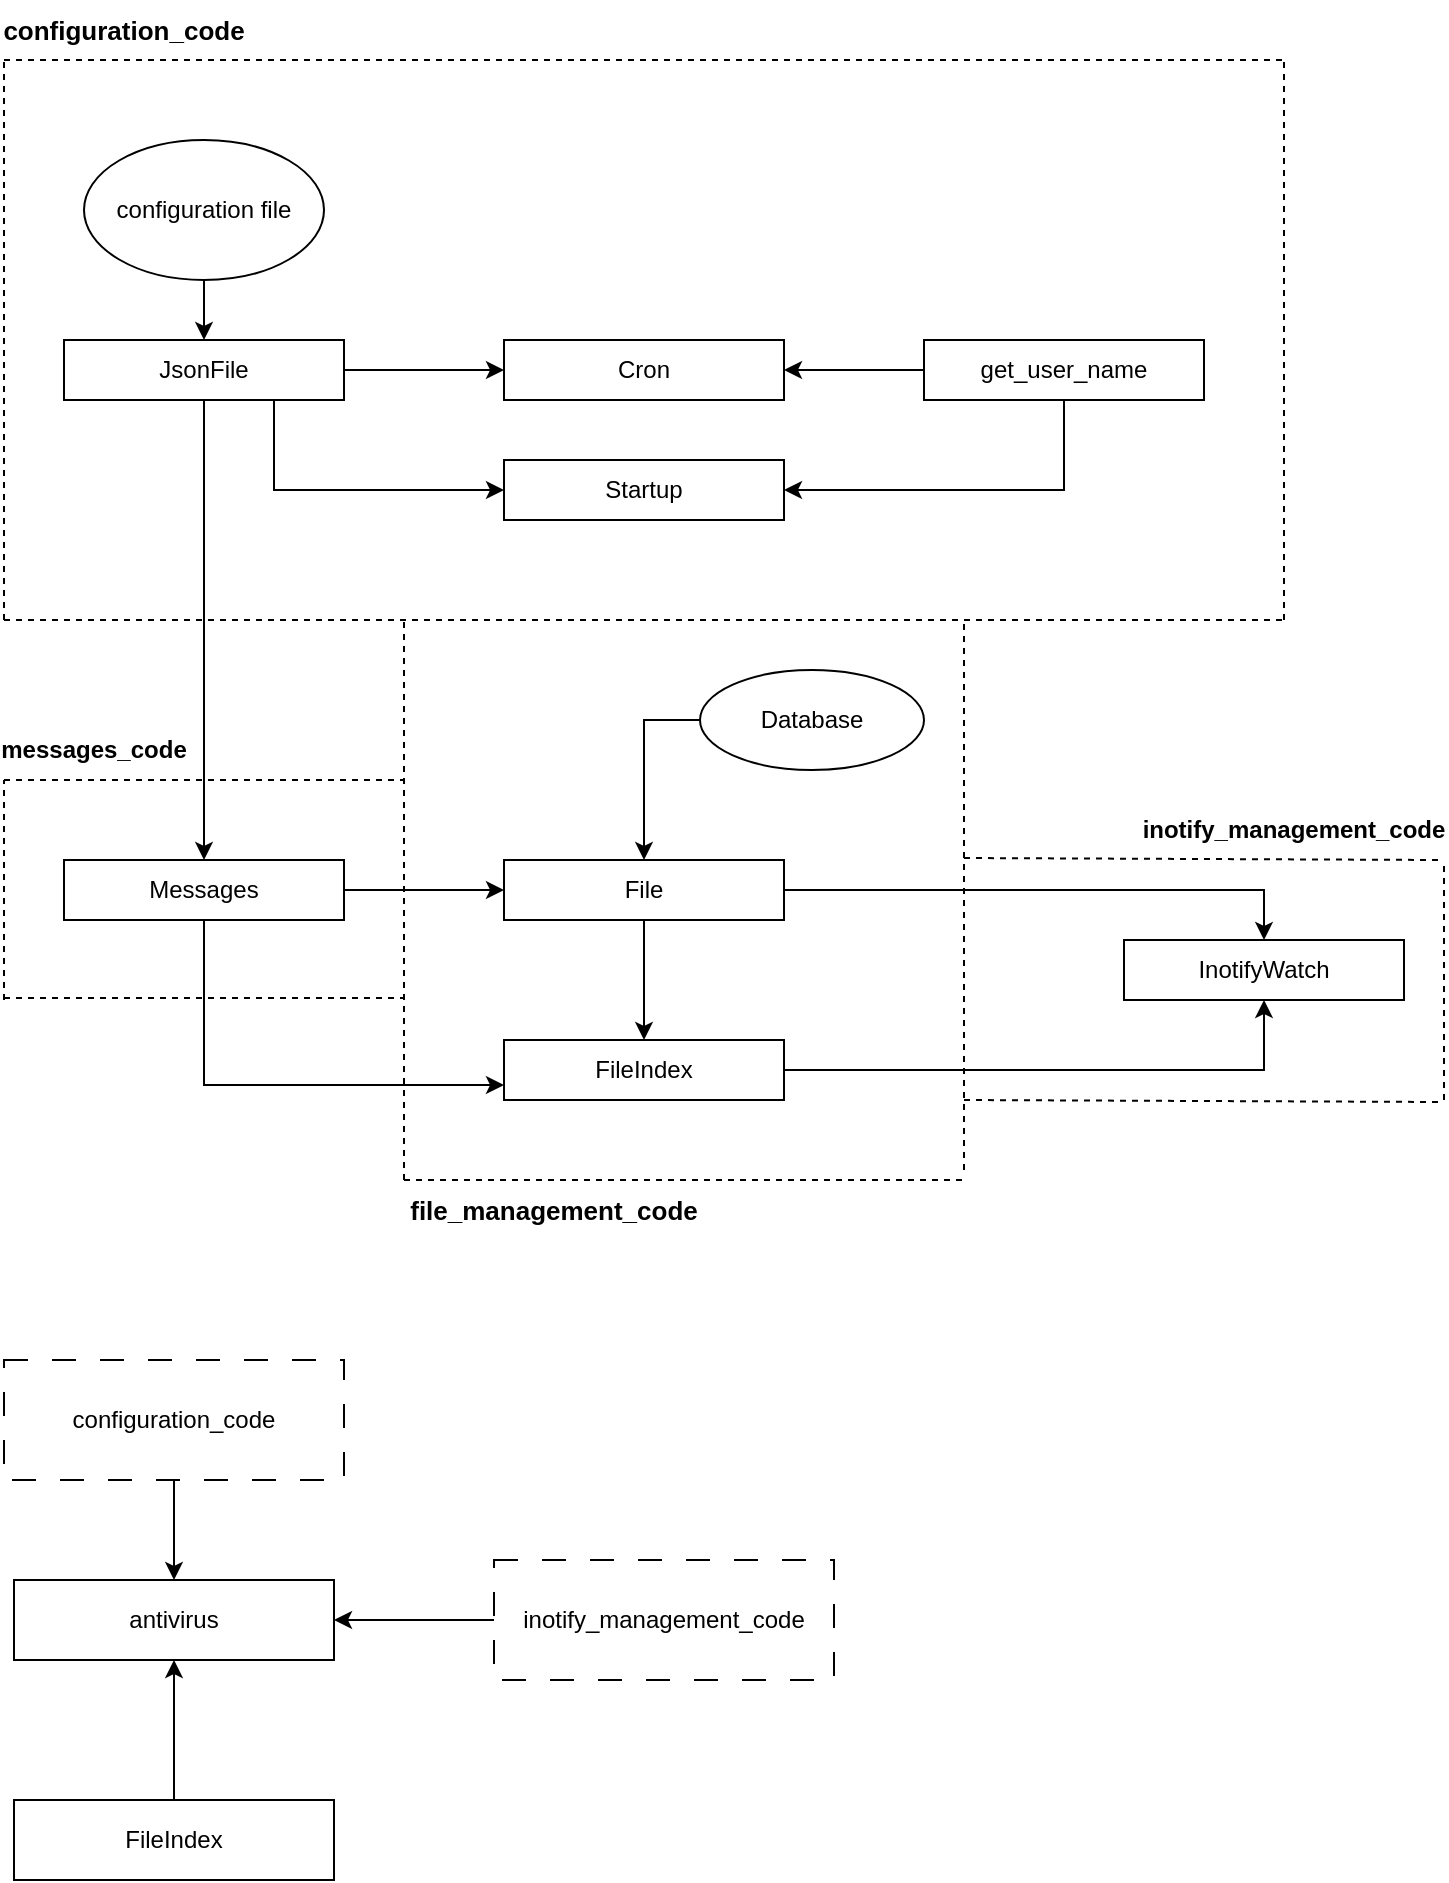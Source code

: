 <mxfile version="22.1.17" type="google">
  <diagram id="C5RBs43oDa-KdzZeNtuy" name="Page-1">
    <mxGraphModel dx="1434" dy="767" grid="1" gridSize="10" guides="1" tooltips="1" connect="1" arrows="1" fold="1" page="1" pageScale="1" pageWidth="827" pageHeight="1169" math="0" shadow="0">
      <root>
        <mxCell id="WIyWlLk6GJQsqaUBKTNV-0" />
        <mxCell id="WIyWlLk6GJQsqaUBKTNV-1" parent="WIyWlLk6GJQsqaUBKTNV-0" />
        <mxCell id="wd-Sl6ddA0uiSgcAs8QP-8" style="edgeStyle=orthogonalEdgeStyle;rounded=0;orthogonalLoop=1;jettySize=auto;html=1;entryX=0.5;entryY=0;entryDx=0;entryDy=0;" edge="1" parent="WIyWlLk6GJQsqaUBKTNV-1" source="wd-Sl6ddA0uiSgcAs8QP-0" target="wd-Sl6ddA0uiSgcAs8QP-5">
          <mxGeometry relative="1" as="geometry" />
        </mxCell>
        <mxCell id="wd-Sl6ddA0uiSgcAs8QP-0" value="&lt;div&gt;configuration file&lt;/div&gt;" style="ellipse;whiteSpace=wrap;html=1;" vertex="1" parent="WIyWlLk6GJQsqaUBKTNV-1">
          <mxGeometry x="80" y="90" width="120" height="70" as="geometry" />
        </mxCell>
        <mxCell id="wd-Sl6ddA0uiSgcAs8QP-12" style="edgeStyle=orthogonalEdgeStyle;rounded=0;orthogonalLoop=1;jettySize=auto;html=1;exitX=1;exitY=0.5;exitDx=0;exitDy=0;entryX=0;entryY=0.5;entryDx=0;entryDy=0;" edge="1" parent="WIyWlLk6GJQsqaUBKTNV-1" source="wd-Sl6ddA0uiSgcAs8QP-5" target="wd-Sl6ddA0uiSgcAs8QP-10">
          <mxGeometry relative="1" as="geometry" />
        </mxCell>
        <mxCell id="wd-Sl6ddA0uiSgcAs8QP-15" style="edgeStyle=orthogonalEdgeStyle;rounded=0;orthogonalLoop=1;jettySize=auto;html=1;exitX=0.75;exitY=1;exitDx=0;exitDy=0;entryX=0;entryY=0.5;entryDx=0;entryDy=0;" edge="1" parent="WIyWlLk6GJQsqaUBKTNV-1" source="wd-Sl6ddA0uiSgcAs8QP-5" target="wd-Sl6ddA0uiSgcAs8QP-11">
          <mxGeometry relative="1" as="geometry" />
        </mxCell>
        <mxCell id="wd-Sl6ddA0uiSgcAs8QP-29" style="edgeStyle=orthogonalEdgeStyle;rounded=0;orthogonalLoop=1;jettySize=auto;html=1;exitX=0.5;exitY=1;exitDx=0;exitDy=0;entryX=0.5;entryY=0;entryDx=0;entryDy=0;" edge="1" parent="WIyWlLk6GJQsqaUBKTNV-1" source="wd-Sl6ddA0uiSgcAs8QP-5" target="wd-Sl6ddA0uiSgcAs8QP-28">
          <mxGeometry relative="1" as="geometry" />
        </mxCell>
        <mxCell id="wd-Sl6ddA0uiSgcAs8QP-5" value="JsonFile" style="rounded=0;whiteSpace=wrap;html=1;" vertex="1" parent="WIyWlLk6GJQsqaUBKTNV-1">
          <mxGeometry x="70" y="190" width="140" height="30" as="geometry" />
        </mxCell>
        <mxCell id="wd-Sl6ddA0uiSgcAs8QP-13" style="edgeStyle=orthogonalEdgeStyle;rounded=0;orthogonalLoop=1;jettySize=auto;html=1;" edge="1" parent="WIyWlLk6GJQsqaUBKTNV-1" source="wd-Sl6ddA0uiSgcAs8QP-9" target="wd-Sl6ddA0uiSgcAs8QP-10">
          <mxGeometry relative="1" as="geometry" />
        </mxCell>
        <mxCell id="wd-Sl6ddA0uiSgcAs8QP-16" style="edgeStyle=orthogonalEdgeStyle;rounded=0;orthogonalLoop=1;jettySize=auto;html=1;exitX=0.5;exitY=1;exitDx=0;exitDy=0;entryX=1;entryY=0.5;entryDx=0;entryDy=0;" edge="1" parent="WIyWlLk6GJQsqaUBKTNV-1" source="wd-Sl6ddA0uiSgcAs8QP-9" target="wd-Sl6ddA0uiSgcAs8QP-11">
          <mxGeometry relative="1" as="geometry" />
        </mxCell>
        <mxCell id="wd-Sl6ddA0uiSgcAs8QP-9" value="&lt;div&gt;get_user_name&lt;/div&gt;" style="rounded=0;whiteSpace=wrap;html=1;" vertex="1" parent="WIyWlLk6GJQsqaUBKTNV-1">
          <mxGeometry x="500" y="190" width="140" height="30" as="geometry" />
        </mxCell>
        <mxCell id="wd-Sl6ddA0uiSgcAs8QP-10" value="Cron" style="rounded=0;whiteSpace=wrap;html=1;" vertex="1" parent="WIyWlLk6GJQsqaUBKTNV-1">
          <mxGeometry x="290" y="190" width="140" height="30" as="geometry" />
        </mxCell>
        <mxCell id="wd-Sl6ddA0uiSgcAs8QP-11" value="Startup" style="rounded=0;whiteSpace=wrap;html=1;" vertex="1" parent="WIyWlLk6GJQsqaUBKTNV-1">
          <mxGeometry x="290" y="250" width="140" height="30" as="geometry" />
        </mxCell>
        <mxCell id="wd-Sl6ddA0uiSgcAs8QP-20" value="" style="endArrow=none;dashed=1;html=1;rounded=0;" edge="1" parent="WIyWlLk6GJQsqaUBKTNV-1">
          <mxGeometry width="50" height="50" relative="1" as="geometry">
            <mxPoint x="40" y="330" as="sourcePoint" />
            <mxPoint x="40" y="50" as="targetPoint" />
          </mxGeometry>
        </mxCell>
        <mxCell id="wd-Sl6ddA0uiSgcAs8QP-21" value="" style="endArrow=none;dashed=1;html=1;rounded=0;" edge="1" parent="WIyWlLk6GJQsqaUBKTNV-1">
          <mxGeometry width="50" height="50" relative="1" as="geometry">
            <mxPoint x="680" y="330" as="sourcePoint" />
            <mxPoint x="680" y="50" as="targetPoint" />
          </mxGeometry>
        </mxCell>
        <mxCell id="wd-Sl6ddA0uiSgcAs8QP-22" value="" style="endArrow=none;dashed=1;html=1;rounded=0;" edge="1" parent="WIyWlLk6GJQsqaUBKTNV-1">
          <mxGeometry width="50" height="50" relative="1" as="geometry">
            <mxPoint x="40" y="50" as="sourcePoint" />
            <mxPoint x="680" y="50" as="targetPoint" />
          </mxGeometry>
        </mxCell>
        <mxCell id="wd-Sl6ddA0uiSgcAs8QP-23" value="" style="endArrow=none;dashed=1;html=1;rounded=0;" edge="1" parent="WIyWlLk6GJQsqaUBKTNV-1">
          <mxGeometry width="50" height="50" relative="1" as="geometry">
            <mxPoint x="40" y="330" as="sourcePoint" />
            <mxPoint x="680" y="330" as="targetPoint" />
          </mxGeometry>
        </mxCell>
        <mxCell id="wd-Sl6ddA0uiSgcAs8QP-24" value="&lt;b&gt;&lt;font style=&quot;font-size: 13px;&quot;&gt;configuration_code&lt;/font&gt;&lt;/b&gt;" style="text;html=1;strokeColor=none;fillColor=none;align=center;verticalAlign=middle;whiteSpace=wrap;rounded=0;" vertex="1" parent="WIyWlLk6GJQsqaUBKTNV-1">
          <mxGeometry x="40" y="20" width="120" height="30" as="geometry" />
        </mxCell>
        <mxCell id="wd-Sl6ddA0uiSgcAs8QP-27" style="edgeStyle=orthogonalEdgeStyle;rounded=0;orthogonalLoop=1;jettySize=auto;html=1;exitX=0;exitY=0.5;exitDx=0;exitDy=0;entryX=0.5;entryY=0;entryDx=0;entryDy=0;" edge="1" parent="WIyWlLk6GJQsqaUBKTNV-1" source="wd-Sl6ddA0uiSgcAs8QP-25" target="wd-Sl6ddA0uiSgcAs8QP-26">
          <mxGeometry relative="1" as="geometry" />
        </mxCell>
        <mxCell id="wd-Sl6ddA0uiSgcAs8QP-25" value="&lt;div&gt;Database&lt;/div&gt;" style="ellipse;whiteSpace=wrap;html=1;" vertex="1" parent="WIyWlLk6GJQsqaUBKTNV-1">
          <mxGeometry x="388" y="355" width="112" height="50" as="geometry" />
        </mxCell>
        <mxCell id="wd-Sl6ddA0uiSgcAs8QP-32" style="edgeStyle=orthogonalEdgeStyle;rounded=0;orthogonalLoop=1;jettySize=auto;html=1;exitX=0.5;exitY=1;exitDx=0;exitDy=0;" edge="1" parent="WIyWlLk6GJQsqaUBKTNV-1" source="wd-Sl6ddA0uiSgcAs8QP-26" target="wd-Sl6ddA0uiSgcAs8QP-31">
          <mxGeometry relative="1" as="geometry" />
        </mxCell>
        <mxCell id="wd-Sl6ddA0uiSgcAs8QP-38" style="edgeStyle=orthogonalEdgeStyle;rounded=0;orthogonalLoop=1;jettySize=auto;html=1;exitX=1;exitY=0.5;exitDx=0;exitDy=0;entryX=0.5;entryY=0;entryDx=0;entryDy=0;" edge="1" parent="WIyWlLk6GJQsqaUBKTNV-1" source="wd-Sl6ddA0uiSgcAs8QP-26" target="wd-Sl6ddA0uiSgcAs8QP-34">
          <mxGeometry relative="1" as="geometry" />
        </mxCell>
        <mxCell id="wd-Sl6ddA0uiSgcAs8QP-26" value="File" style="rounded=0;whiteSpace=wrap;html=1;" vertex="1" parent="WIyWlLk6GJQsqaUBKTNV-1">
          <mxGeometry x="290" y="450" width="140" height="30" as="geometry" />
        </mxCell>
        <mxCell id="wd-Sl6ddA0uiSgcAs8QP-30" style="edgeStyle=orthogonalEdgeStyle;rounded=0;orthogonalLoop=1;jettySize=auto;html=1;exitX=1;exitY=0.5;exitDx=0;exitDy=0;entryX=0;entryY=0.5;entryDx=0;entryDy=0;" edge="1" parent="WIyWlLk6GJQsqaUBKTNV-1" source="wd-Sl6ddA0uiSgcAs8QP-28" target="wd-Sl6ddA0uiSgcAs8QP-26">
          <mxGeometry relative="1" as="geometry" />
        </mxCell>
        <mxCell id="wd-Sl6ddA0uiSgcAs8QP-33" style="edgeStyle=orthogonalEdgeStyle;rounded=0;orthogonalLoop=1;jettySize=auto;html=1;exitX=0.5;exitY=1;exitDx=0;exitDy=0;entryX=0;entryY=0.75;entryDx=0;entryDy=0;" edge="1" parent="WIyWlLk6GJQsqaUBKTNV-1" source="wd-Sl6ddA0uiSgcAs8QP-28" target="wd-Sl6ddA0uiSgcAs8QP-31">
          <mxGeometry relative="1" as="geometry" />
        </mxCell>
        <mxCell id="wd-Sl6ddA0uiSgcAs8QP-28" value="Messages" style="rounded=0;whiteSpace=wrap;html=1;" vertex="1" parent="WIyWlLk6GJQsqaUBKTNV-1">
          <mxGeometry x="70" y="450" width="140" height="30" as="geometry" />
        </mxCell>
        <mxCell id="wd-Sl6ddA0uiSgcAs8QP-37" style="edgeStyle=orthogonalEdgeStyle;rounded=0;orthogonalLoop=1;jettySize=auto;html=1;exitX=1;exitY=0.5;exitDx=0;exitDy=0;entryX=0.5;entryY=1;entryDx=0;entryDy=0;" edge="1" parent="WIyWlLk6GJQsqaUBKTNV-1" source="wd-Sl6ddA0uiSgcAs8QP-31" target="wd-Sl6ddA0uiSgcAs8QP-34">
          <mxGeometry relative="1" as="geometry" />
        </mxCell>
        <mxCell id="wd-Sl6ddA0uiSgcAs8QP-31" value="&lt;div&gt;FileIndex&lt;/div&gt;" style="rounded=0;whiteSpace=wrap;html=1;" vertex="1" parent="WIyWlLk6GJQsqaUBKTNV-1">
          <mxGeometry x="290" y="540" width="140" height="30" as="geometry" />
        </mxCell>
        <mxCell id="wd-Sl6ddA0uiSgcAs8QP-34" value="InotifyWatch" style="rounded=0;whiteSpace=wrap;html=1;" vertex="1" parent="WIyWlLk6GJQsqaUBKTNV-1">
          <mxGeometry x="600" y="490" width="140" height="30" as="geometry" />
        </mxCell>
        <mxCell id="wd-Sl6ddA0uiSgcAs8QP-39" value="" style="endArrow=none;dashed=1;html=1;rounded=0;" edge="1" parent="WIyWlLk6GJQsqaUBKTNV-1">
          <mxGeometry width="50" height="50" relative="1" as="geometry">
            <mxPoint x="240" y="610" as="sourcePoint" />
            <mxPoint x="240" y="330" as="targetPoint" />
          </mxGeometry>
        </mxCell>
        <mxCell id="wd-Sl6ddA0uiSgcAs8QP-40" value="" style="endArrow=none;dashed=1;html=1;rounded=0;" edge="1" parent="WIyWlLk6GJQsqaUBKTNV-1">
          <mxGeometry width="50" height="50" relative="1" as="geometry">
            <mxPoint x="520" y="605" as="sourcePoint" />
            <mxPoint x="520" y="330" as="targetPoint" />
          </mxGeometry>
        </mxCell>
        <mxCell id="wd-Sl6ddA0uiSgcAs8QP-41" value="" style="endArrow=none;dashed=1;html=1;rounded=0;" edge="1" parent="WIyWlLk6GJQsqaUBKTNV-1">
          <mxGeometry width="50" height="50" relative="1" as="geometry">
            <mxPoint x="240" y="610" as="sourcePoint" />
            <mxPoint x="520" y="610" as="targetPoint" />
          </mxGeometry>
        </mxCell>
        <mxCell id="wd-Sl6ddA0uiSgcAs8QP-43" value="&lt;b&gt;&lt;font style=&quot;font-size: 13px;&quot;&gt;file_management_code&lt;/font&gt;&lt;/b&gt;" style="text;html=1;strokeColor=none;fillColor=none;align=center;verticalAlign=middle;whiteSpace=wrap;rounded=0;" vertex="1" parent="WIyWlLk6GJQsqaUBKTNV-1">
          <mxGeometry x="240" y="610" width="150" height="30" as="geometry" />
        </mxCell>
        <mxCell id="wd-Sl6ddA0uiSgcAs8QP-44" value="" style="endArrow=none;dashed=1;html=1;rounded=0;" edge="1" parent="WIyWlLk6GJQsqaUBKTNV-1">
          <mxGeometry width="50" height="50" relative="1" as="geometry">
            <mxPoint x="40" y="410" as="sourcePoint" />
            <mxPoint x="240" y="410" as="targetPoint" />
          </mxGeometry>
        </mxCell>
        <mxCell id="wd-Sl6ddA0uiSgcAs8QP-45" value="" style="endArrow=none;dashed=1;html=1;rounded=0;" edge="1" parent="WIyWlLk6GJQsqaUBKTNV-1">
          <mxGeometry width="50" height="50" relative="1" as="geometry">
            <mxPoint x="40" y="519" as="sourcePoint" />
            <mxPoint x="240" y="519" as="targetPoint" />
          </mxGeometry>
        </mxCell>
        <mxCell id="wd-Sl6ddA0uiSgcAs8QP-46" value="" style="endArrow=none;dashed=1;html=1;rounded=0;" edge="1" parent="WIyWlLk6GJQsqaUBKTNV-1">
          <mxGeometry width="50" height="50" relative="1" as="geometry">
            <mxPoint x="40" y="520" as="sourcePoint" />
            <mxPoint x="40" y="410" as="targetPoint" />
          </mxGeometry>
        </mxCell>
        <mxCell id="wd-Sl6ddA0uiSgcAs8QP-47" value="" style="endArrow=none;dashed=1;html=1;rounded=0;" edge="1" parent="WIyWlLk6GJQsqaUBKTNV-1">
          <mxGeometry width="50" height="50" relative="1" as="geometry">
            <mxPoint x="520" y="449" as="sourcePoint" />
            <mxPoint x="760" y="450" as="targetPoint" />
          </mxGeometry>
        </mxCell>
        <mxCell id="wd-Sl6ddA0uiSgcAs8QP-48" value="" style="endArrow=none;dashed=1;html=1;rounded=0;" edge="1" parent="WIyWlLk6GJQsqaUBKTNV-1">
          <mxGeometry width="50" height="50" relative="1" as="geometry">
            <mxPoint x="520" y="570" as="sourcePoint" />
            <mxPoint x="760" y="571" as="targetPoint" />
          </mxGeometry>
        </mxCell>
        <mxCell id="wd-Sl6ddA0uiSgcAs8QP-49" value="" style="endArrow=none;dashed=1;html=1;rounded=0;" edge="1" parent="WIyWlLk6GJQsqaUBKTNV-1">
          <mxGeometry width="50" height="50" relative="1" as="geometry">
            <mxPoint x="760" y="570" as="sourcePoint" />
            <mxPoint x="760" y="450" as="targetPoint" />
          </mxGeometry>
        </mxCell>
        <mxCell id="wd-Sl6ddA0uiSgcAs8QP-50" value="&lt;b&gt;inotify_management_code&lt;/b&gt;" style="text;html=1;strokeColor=none;fillColor=none;align=center;verticalAlign=middle;whiteSpace=wrap;rounded=0;" vertex="1" parent="WIyWlLk6GJQsqaUBKTNV-1">
          <mxGeometry x="610" y="420" width="150" height="30" as="geometry" />
        </mxCell>
        <mxCell id="wd-Sl6ddA0uiSgcAs8QP-53" value="&lt;b&gt;messages_code&lt;/b&gt;" style="text;html=1;strokeColor=none;fillColor=none;align=center;verticalAlign=middle;whiteSpace=wrap;rounded=0;" vertex="1" parent="WIyWlLk6GJQsqaUBKTNV-1">
          <mxGeometry x="40" y="380" width="90" height="30" as="geometry" />
        </mxCell>
        <mxCell id="wd-Sl6ddA0uiSgcAs8QP-54" value="antivirus" style="rounded=0;whiteSpace=wrap;html=1;" vertex="1" parent="WIyWlLk6GJQsqaUBKTNV-1">
          <mxGeometry x="45" y="810" width="160" height="40" as="geometry" />
        </mxCell>
        <mxCell id="wd-Sl6ddA0uiSgcAs8QP-57" style="edgeStyle=orthogonalEdgeStyle;rounded=0;orthogonalLoop=1;jettySize=auto;html=1;exitX=0.5;exitY=1;exitDx=0;exitDy=0;entryX=0.5;entryY=0;entryDx=0;entryDy=0;" edge="1" parent="WIyWlLk6GJQsqaUBKTNV-1" source="wd-Sl6ddA0uiSgcAs8QP-56" target="wd-Sl6ddA0uiSgcAs8QP-54">
          <mxGeometry relative="1" as="geometry" />
        </mxCell>
        <mxCell id="wd-Sl6ddA0uiSgcAs8QP-56" value="configuration_code" style="rounded=0;whiteSpace=wrap;html=1;dashed=1;dashPattern=12 12;" vertex="1" parent="WIyWlLk6GJQsqaUBKTNV-1">
          <mxGeometry x="40" y="700" width="170" height="60" as="geometry" />
        </mxCell>
        <mxCell id="wd-Sl6ddA0uiSgcAs8QP-59" style="edgeStyle=orthogonalEdgeStyle;rounded=0;orthogonalLoop=1;jettySize=auto;html=1;entryX=1;entryY=0.5;entryDx=0;entryDy=0;" edge="1" parent="WIyWlLk6GJQsqaUBKTNV-1" source="wd-Sl6ddA0uiSgcAs8QP-58" target="wd-Sl6ddA0uiSgcAs8QP-54">
          <mxGeometry relative="1" as="geometry" />
        </mxCell>
        <mxCell id="wd-Sl6ddA0uiSgcAs8QP-58" value="inotify_management_code" style="rounded=0;whiteSpace=wrap;html=1;dashed=1;dashPattern=12 12;" vertex="1" parent="WIyWlLk6GJQsqaUBKTNV-1">
          <mxGeometry x="285" y="800" width="170" height="60" as="geometry" />
        </mxCell>
        <mxCell id="wd-Sl6ddA0uiSgcAs8QP-61" style="edgeStyle=orthogonalEdgeStyle;rounded=0;orthogonalLoop=1;jettySize=auto;html=1;exitX=0.5;exitY=0;exitDx=0;exitDy=0;entryX=0.5;entryY=1;entryDx=0;entryDy=0;" edge="1" parent="WIyWlLk6GJQsqaUBKTNV-1" source="wd-Sl6ddA0uiSgcAs8QP-60" target="wd-Sl6ddA0uiSgcAs8QP-54">
          <mxGeometry relative="1" as="geometry" />
        </mxCell>
        <mxCell id="wd-Sl6ddA0uiSgcAs8QP-60" value="FileIndex" style="rounded=0;whiteSpace=wrap;html=1;" vertex="1" parent="WIyWlLk6GJQsqaUBKTNV-1">
          <mxGeometry x="45" y="920" width="160" height="40" as="geometry" />
        </mxCell>
      </root>
    </mxGraphModel>
  </diagram>
</mxfile>
